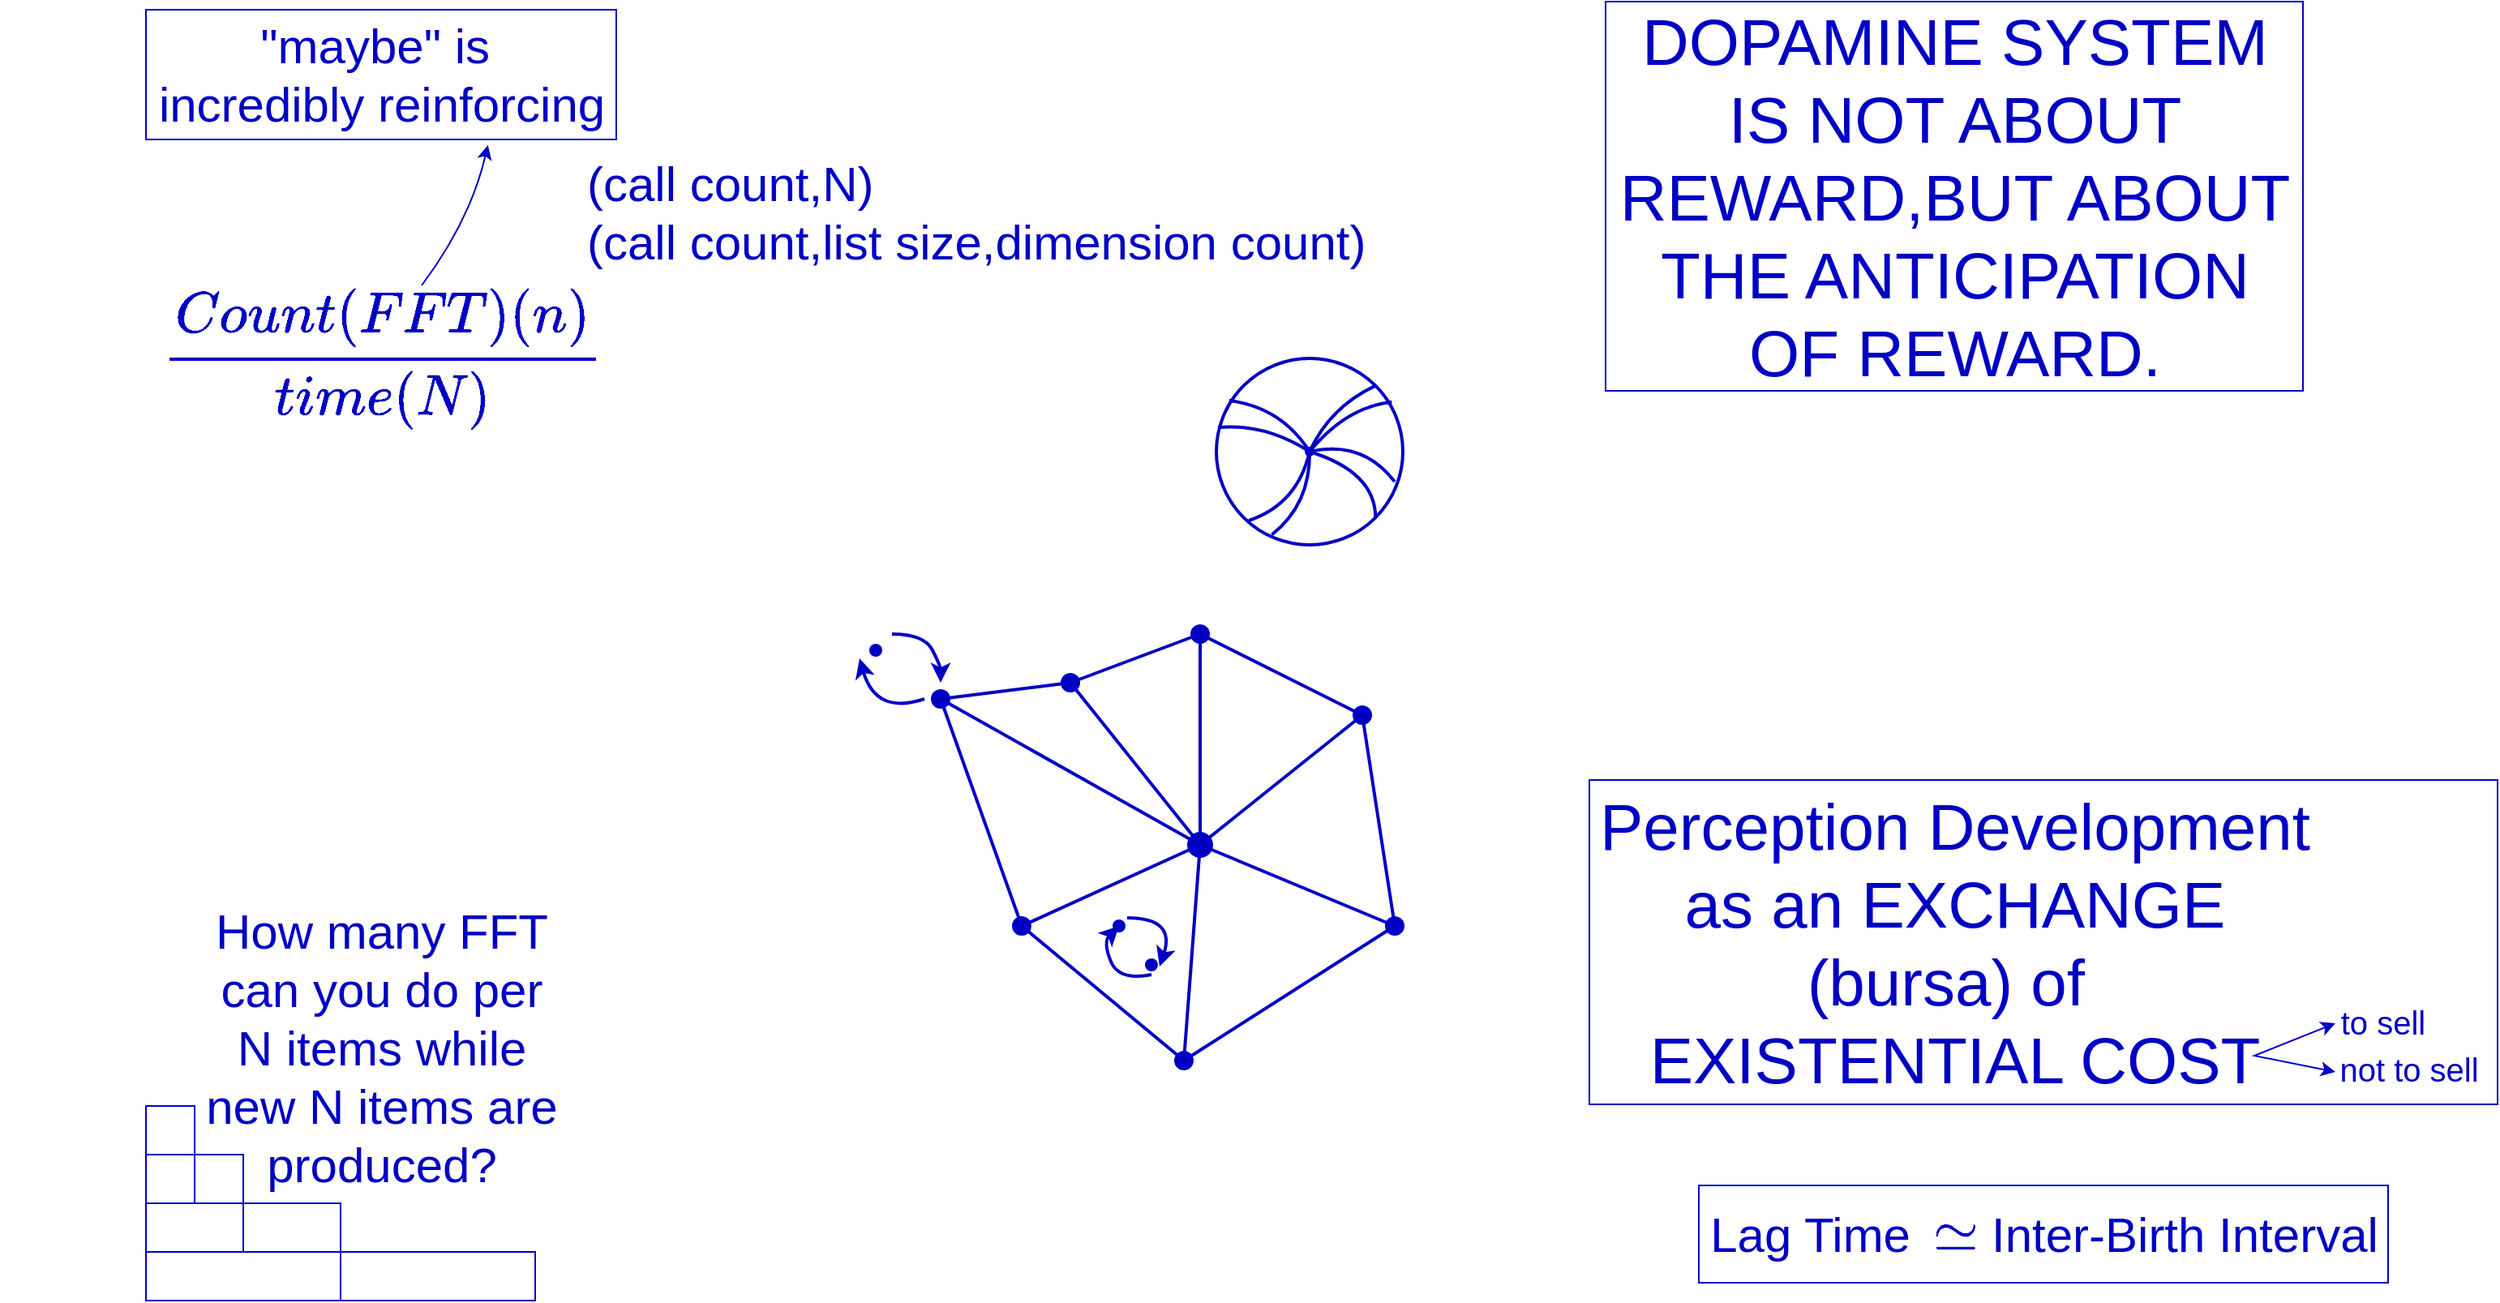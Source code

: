 <mxfile version="17.4.6" type="github">
  <diagram id="RoBzIQtXtCUsn-mwZ1cX" name="Page-1">
    <mxGraphModel dx="1322" dy="510" grid="1" gridSize="10" guides="1" tooltips="1" connect="1" arrows="1" fold="1" page="1" pageScale="1" pageWidth="850" pageHeight="1100" math="1" shadow="0">
      <root>
        <mxCell id="0" />
        <mxCell id="1" parent="0" />
        <mxCell id="5j_AYu3K-I24yh6rI3h--1" value="&lt;font style=&quot;font-size: 40px&quot; color=&quot;#0000c4&quot;&gt;DOPAMINE SYSTEM&lt;br&gt;IS NOT ABOUT&lt;br&gt;REWARD,BUT ABOUT&lt;br&gt;THE ANTICIPATION&lt;br&gt;OF REWARD.&lt;br&gt;&lt;/font&gt;" style="text;html=1;align=center;verticalAlign=middle;resizable=0;points=[];autosize=1;strokeColor=none;fillColor=none;" vertex="1" parent="1">
          <mxGeometry x="250" y="100" width="430" height="120" as="geometry" />
        </mxCell>
        <mxCell id="5j_AYu3K-I24yh6rI3h--2" value="" style="rounded=0;whiteSpace=wrap;html=1;fontSize=40;fontColor=#0000C4;fillColor=none;strokeColor=#0000C4;" vertex="1" parent="1">
          <mxGeometry x="250" y="40" width="430" height="240" as="geometry" />
        </mxCell>
        <mxCell id="5j_AYu3K-I24yh6rI3h--3" value="Perception Development&lt;br&gt;as an EXCHANGE&lt;br&gt;(bursa) of&amp;nbsp;&lt;br&gt;EXISTENTIAL COST" style="text;html=1;align=center;verticalAlign=middle;resizable=0;points=[];autosize=1;strokeColor=none;fillColor=none;fontSize=40;fontColor=#0000C4;" vertex="1" parent="1">
          <mxGeometry x="240" y="520" width="450" height="200" as="geometry" />
        </mxCell>
        <mxCell id="5j_AYu3K-I24yh6rI3h--5" value="to sell" style="text;html=1;align=center;verticalAlign=middle;resizable=0;points=[];autosize=1;strokeColor=none;fillColor=none;fontSize=20;fontColor=#0000C4;" vertex="1" parent="1">
          <mxGeometry x="694" y="654" width="70" height="30" as="geometry" />
        </mxCell>
        <mxCell id="5j_AYu3K-I24yh6rI3h--6" value="not to sell" style="text;html=1;align=center;verticalAlign=middle;resizable=0;points=[];autosize=1;strokeColor=none;fillColor=none;fontSize=20;fontColor=#0000C4;" vertex="1" parent="1">
          <mxGeometry x="695" y="683" width="100" height="30" as="geometry" />
        </mxCell>
        <mxCell id="5j_AYu3K-I24yh6rI3h--7" value="" style="endArrow=classic;startArrow=classic;html=1;rounded=0;fontSize=20;fontColor=#0000C4;strokeColor=#0000C4;" edge="1" parent="1">
          <mxGeometry width="50" height="50" relative="1" as="geometry">
            <mxPoint x="700" y="700" as="sourcePoint" />
            <mxPoint x="700" y="670" as="targetPoint" />
            <Array as="points">
              <mxPoint x="650" y="690" />
            </Array>
          </mxGeometry>
        </mxCell>
        <mxCell id="5j_AYu3K-I24yh6rI3h--8" value="" style="rounded=0;whiteSpace=wrap;html=1;fontSize=20;fontColor=#0000C4;strokeColor=#0000C4;fillColor=none;" vertex="1" parent="1">
          <mxGeometry x="240" y="520" width="560" height="200" as="geometry" />
        </mxCell>
        <mxCell id="5j_AYu3K-I24yh6rI3h--9" value="&lt;span style=&quot;font-size: 30px&quot;&gt;$$\frac{Count(FFT)(n)}{time(N)}$$&lt;/span&gt;" style="text;html=1;align=center;verticalAlign=middle;resizable=0;points=[];autosize=1;strokeColor=none;fillColor=none;fontSize=20;fontColor=#0000C4;" vertex="1" parent="1">
          <mxGeometry x="-740" y="245" width="470" height="30" as="geometry" />
        </mxCell>
        <mxCell id="5j_AYu3K-I24yh6rI3h--10" value="(call count,N)&lt;br&gt;&lt;div&gt;&lt;span&gt;(call count,list size,dimension count)&lt;/span&gt;&lt;/div&gt;" style="text;html=1;align=left;verticalAlign=middle;resizable=0;points=[];autosize=1;strokeColor=none;fillColor=none;fontSize=30;fontColor=#0000C4;" vertex="1" parent="1">
          <mxGeometry x="-380" y="130" width="500" height="80" as="geometry" />
        </mxCell>
        <mxCell id="5j_AYu3K-I24yh6rI3h--11" value="&quot;maybe&quot; is&amp;nbsp;&lt;br&gt;incredibly reinforcing" style="text;html=1;align=center;verticalAlign=middle;resizable=0;points=[];autosize=1;strokeColor=none;fillColor=none;fontSize=30;fontColor=#0000C4;" vertex="1" parent="1">
          <mxGeometry x="-650" y="45" width="290" height="80" as="geometry" />
        </mxCell>
        <mxCell id="5j_AYu3K-I24yh6rI3h--12" value="" style="rounded=0;whiteSpace=wrap;html=1;fontSize=30;fontColor=#0000C4;strokeColor=#0000C4;fillColor=none;" vertex="1" parent="1">
          <mxGeometry x="-650" y="45" width="290" height="80" as="geometry" />
        </mxCell>
        <mxCell id="5j_AYu3K-I24yh6rI3h--13" value="" style="endArrow=classic;html=1;fontSize=30;fontColor=#0000C4;strokeColor=#0000C4;entryX=0.727;entryY=1.043;entryDx=0;entryDy=0;entryPerimeter=0;curved=1;" edge="1" parent="1" target="5j_AYu3K-I24yh6rI3h--12">
          <mxGeometry width="50" height="50" relative="1" as="geometry">
            <mxPoint x="-480" y="215" as="sourcePoint" />
            <mxPoint x="-430" y="165" as="targetPoint" />
            <Array as="points">
              <mxPoint x="-450" y="175" />
            </Array>
          </mxGeometry>
        </mxCell>
        <mxCell id="5j_AYu3K-I24yh6rI3h--14" value="How many FFT&lt;br&gt;can you do per&lt;br&gt;N items while&lt;br&gt;new N items are&lt;br&gt;produced?" style="text;html=1;align=center;verticalAlign=middle;resizable=0;points=[];autosize=1;strokeColor=none;fillColor=none;fontSize=30;fontColor=#0000C4;" vertex="1" parent="1">
          <mxGeometry x="-620" y="590" width="230" height="190" as="geometry" />
        </mxCell>
        <mxCell id="5j_AYu3K-I24yh6rI3h--15" value="" style="rounded=0;whiteSpace=wrap;html=1;fontSize=30;fontColor=#0000C4;strokeColor=#0000C4;fillColor=none;" vertex="1" parent="1">
          <mxGeometry x="-650" y="721" width="30" height="30" as="geometry" />
        </mxCell>
        <mxCell id="5j_AYu3K-I24yh6rI3h--17" value="" style="rounded=0;whiteSpace=wrap;html=1;fontSize=30;fontColor=#0000C4;strokeColor=#0000C4;fillColor=none;" vertex="1" parent="1">
          <mxGeometry x="-650" y="751" width="30" height="30" as="geometry" />
        </mxCell>
        <mxCell id="5j_AYu3K-I24yh6rI3h--18" value="" style="rounded=0;whiteSpace=wrap;html=1;fontSize=30;fontColor=#0000C4;strokeColor=#0000C4;fillColor=none;" vertex="1" parent="1">
          <mxGeometry x="-620" y="751" width="30" height="30" as="geometry" />
        </mxCell>
        <mxCell id="5j_AYu3K-I24yh6rI3h--19" value="" style="rounded=0;whiteSpace=wrap;html=1;fontSize=30;fontColor=#0000C4;strokeColor=#0000C4;fillColor=none;" vertex="1" parent="1">
          <mxGeometry x="-650" y="781" width="60" height="30" as="geometry" />
        </mxCell>
        <mxCell id="5j_AYu3K-I24yh6rI3h--20" value="" style="rounded=0;whiteSpace=wrap;html=1;fontSize=30;fontColor=#0000C4;strokeColor=#0000C4;fillColor=none;" vertex="1" parent="1">
          <mxGeometry x="-590" y="781" width="60" height="30" as="geometry" />
        </mxCell>
        <mxCell id="5j_AYu3K-I24yh6rI3h--21" value="" style="rounded=0;whiteSpace=wrap;html=1;fontSize=30;fontColor=#0000C4;strokeColor=#0000C4;fillColor=none;" vertex="1" parent="1">
          <mxGeometry x="-650" y="811" width="120" height="30" as="geometry" />
        </mxCell>
        <mxCell id="5j_AYu3K-I24yh6rI3h--22" value="" style="rounded=0;whiteSpace=wrap;html=1;fontSize=30;fontColor=#0000C4;strokeColor=#0000C4;fillColor=none;" vertex="1" parent="1">
          <mxGeometry x="-530" y="811" width="120" height="30" as="geometry" />
        </mxCell>
        <mxCell id="5j_AYu3K-I24yh6rI3h--23" value="Lag Time&amp;nbsp; &amp;nbsp; &amp;nbsp; Inter-Birth Interval" style="text;html=1;align=center;verticalAlign=middle;resizable=0;points=[];autosize=1;strokeColor=none;fillColor=none;fontSize=30;fontColor=#0000C4;" vertex="1" parent="1">
          <mxGeometry x="305" y="780" width="430" height="40" as="geometry" />
        </mxCell>
        <mxCell id="5j_AYu3K-I24yh6rI3h--24" value="$$\simeq$$" style="text;html=1;align=center;verticalAlign=middle;resizable=0;points=[];autosize=1;strokeColor=none;fillColor=none;fontSize=30;fontColor=#0000C4;" vertex="1" parent="1">
          <mxGeometry x="380" y="780" width="170" height="40" as="geometry" />
        </mxCell>
        <mxCell id="5j_AYu3K-I24yh6rI3h--25" value="" style="rounded=0;whiteSpace=wrap;html=1;fontSize=30;fontColor=#0000C4;strokeColor=#0000C4;fillColor=none;" vertex="1" parent="1">
          <mxGeometry x="307.5" y="770" width="425" height="60" as="geometry" />
        </mxCell>
        <mxCell id="5j_AYu3K-I24yh6rI3h--26" value="" style="shape=waypoint;sketch=0;fillStyle=solid;size=6;pointerEvents=1;points=[];fillColor=none;resizable=0;rotatable=0;perimeter=centerPerimeter;snapToPoint=1;fontSize=30;fontColor=#0000C4;strokeColor=#0000C4;strokeWidth=6;" vertex="1" parent="1">
          <mxGeometry x="-20" y="540" width="40" height="40" as="geometry" />
        </mxCell>
        <mxCell id="5j_AYu3K-I24yh6rI3h--27" value="" style="shape=waypoint;sketch=0;fillStyle=solid;size=6;pointerEvents=1;points=[];fillColor=none;resizable=0;rotatable=0;perimeter=centerPerimeter;snapToPoint=1;fontSize=30;fontColor=#0000C4;strokeColor=#0000C4;strokeWidth=4;" vertex="1" parent="1">
          <mxGeometry x="-30" y="673" width="40" height="40" as="geometry" />
        </mxCell>
        <mxCell id="5j_AYu3K-I24yh6rI3h--28" value="" style="shape=waypoint;sketch=0;fillStyle=solid;size=6;pointerEvents=1;points=[];fillColor=none;resizable=0;rotatable=0;perimeter=centerPerimeter;snapToPoint=1;fontSize=30;fontColor=#0000C4;strokeColor=#0000C4;strokeWidth=4;" vertex="1" parent="1">
          <mxGeometry x="-20" y="410" width="40" height="40" as="geometry" />
        </mxCell>
        <mxCell id="5j_AYu3K-I24yh6rI3h--29" value="" style="shape=waypoint;sketch=0;fillStyle=solid;size=6;pointerEvents=1;points=[];fillColor=none;resizable=0;rotatable=0;perimeter=centerPerimeter;snapToPoint=1;fontSize=30;fontColor=#0000C4;strokeColor=#0000C4;strokeWidth=4;" vertex="1" parent="1">
          <mxGeometry x="-130" y="590" width="40" height="40" as="geometry" />
        </mxCell>
        <mxCell id="5j_AYu3K-I24yh6rI3h--30" value="" style="shape=waypoint;sketch=0;fillStyle=solid;size=6;pointerEvents=1;points=[];fillColor=none;resizable=0;rotatable=0;perimeter=centerPerimeter;snapToPoint=1;fontSize=30;fontColor=#0000C4;strokeColor=#0000C4;strokeWidth=4;" vertex="1" parent="1">
          <mxGeometry x="-180" y="450" width="40" height="40" as="geometry" />
        </mxCell>
        <mxCell id="5j_AYu3K-I24yh6rI3h--31" value="" style="shape=waypoint;sketch=0;fillStyle=solid;size=6;pointerEvents=1;points=[];fillColor=none;resizable=0;rotatable=0;perimeter=centerPerimeter;snapToPoint=1;fontSize=30;fontColor=#0000C4;strokeColor=#0000C4;strokeWidth=4;" vertex="1" parent="1">
          <mxGeometry x="-100" y="440" width="40" height="40" as="geometry" />
        </mxCell>
        <mxCell id="5j_AYu3K-I24yh6rI3h--32" value="" style="shape=waypoint;sketch=0;fillStyle=solid;size=6;pointerEvents=1;points=[];fillColor=none;resizable=0;rotatable=0;perimeter=centerPerimeter;snapToPoint=1;fontSize=30;fontColor=#0000C4;strokeColor=#0000C4;strokeWidth=4;" vertex="1" parent="1">
          <mxGeometry x="80" y="460" width="40" height="40" as="geometry" />
        </mxCell>
        <mxCell id="5j_AYu3K-I24yh6rI3h--33" value="" style="shape=waypoint;sketch=0;fillStyle=solid;size=6;pointerEvents=1;points=[];fillColor=none;resizable=0;rotatable=0;perimeter=centerPerimeter;snapToPoint=1;fontSize=30;fontColor=#0000C4;strokeColor=#0000C4;strokeWidth=4;" vertex="1" parent="1">
          <mxGeometry x="100" y="590" width="40" height="40" as="geometry" />
        </mxCell>
        <mxCell id="5j_AYu3K-I24yh6rI3h--35" value="" style="endArrow=none;html=1;fontSize=30;fontColor=#0000C4;strokeColor=#0000C4;curved=1;exitX=0.686;exitY=0.514;exitDx=0;exitDy=0;exitPerimeter=0;strokeWidth=2;" edge="1" parent="1" source="5j_AYu3K-I24yh6rI3h--26" target="5j_AYu3K-I24yh6rI3h--27">
          <mxGeometry width="50" height="50" relative="1" as="geometry">
            <mxPoint x="90" y="550" as="sourcePoint" />
            <mxPoint x="140" y="500" as="targetPoint" />
          </mxGeometry>
        </mxCell>
        <mxCell id="5j_AYu3K-I24yh6rI3h--36" value="" style="endArrow=none;html=1;fontSize=30;fontColor=#0000C4;strokeColor=#0000C4;strokeWidth=2;curved=1;" edge="1" parent="1" source="5j_AYu3K-I24yh6rI3h--26" target="5j_AYu3K-I24yh6rI3h--32">
          <mxGeometry width="50" height="50" relative="1" as="geometry">
            <mxPoint x="90" y="550" as="sourcePoint" />
            <mxPoint x="140" y="500" as="targetPoint" />
          </mxGeometry>
        </mxCell>
        <mxCell id="5j_AYu3K-I24yh6rI3h--37" value="" style="endArrow=none;html=1;fontSize=30;fontColor=#0000C4;strokeColor=#0000C4;strokeWidth=2;curved=1;" edge="1" parent="1" source="5j_AYu3K-I24yh6rI3h--26" target="5j_AYu3K-I24yh6rI3h--28">
          <mxGeometry width="50" height="50" relative="1" as="geometry">
            <mxPoint x="90" y="550" as="sourcePoint" />
            <mxPoint x="140" y="500" as="targetPoint" />
          </mxGeometry>
        </mxCell>
        <mxCell id="5j_AYu3K-I24yh6rI3h--38" value="" style="endArrow=none;html=1;fontSize=30;fontColor=#0000C4;strokeColor=#0000C4;strokeWidth=2;curved=1;" edge="1" parent="1" source="5j_AYu3K-I24yh6rI3h--26" target="5j_AYu3K-I24yh6rI3h--33">
          <mxGeometry width="50" height="50" relative="1" as="geometry">
            <mxPoint x="90" y="550" as="sourcePoint" />
            <mxPoint x="140" y="500" as="targetPoint" />
          </mxGeometry>
        </mxCell>
        <mxCell id="5j_AYu3K-I24yh6rI3h--39" value="" style="endArrow=none;html=1;fontSize=30;fontColor=#0000C4;strokeColor=#0000C4;strokeWidth=2;curved=1;exitX=0.472;exitY=0.697;exitDx=0;exitDy=0;exitPerimeter=0;entryX=0.579;entryY=0.603;entryDx=0;entryDy=0;entryPerimeter=0;" edge="1" parent="1" source="5j_AYu3K-I24yh6rI3h--29" target="5j_AYu3K-I24yh6rI3h--26">
          <mxGeometry width="50" height="50" relative="1" as="geometry">
            <mxPoint x="90" y="550" as="sourcePoint" />
            <mxPoint x="140" y="500" as="targetPoint" />
          </mxGeometry>
        </mxCell>
        <mxCell id="5j_AYu3K-I24yh6rI3h--40" value="" style="endArrow=none;html=1;fontSize=30;fontColor=#0000C4;strokeColor=#0000C4;strokeWidth=2;curved=1;" edge="1" parent="1" source="5j_AYu3K-I24yh6rI3h--26" target="5j_AYu3K-I24yh6rI3h--31">
          <mxGeometry width="50" height="50" relative="1" as="geometry">
            <mxPoint x="90" y="550" as="sourcePoint" />
            <mxPoint x="140" y="500" as="targetPoint" />
          </mxGeometry>
        </mxCell>
        <mxCell id="5j_AYu3K-I24yh6rI3h--41" value="" style="endArrow=none;html=1;fontSize=30;fontColor=#0000C4;strokeColor=#0000C4;strokeWidth=2;curved=1;" edge="1" parent="1" source="5j_AYu3K-I24yh6rI3h--26" target="5j_AYu3K-I24yh6rI3h--30">
          <mxGeometry width="50" height="50" relative="1" as="geometry">
            <mxPoint x="90" y="550" as="sourcePoint" />
            <mxPoint x="140" y="500" as="targetPoint" />
          </mxGeometry>
        </mxCell>
        <mxCell id="5j_AYu3K-I24yh6rI3h--42" value="" style="endArrow=none;html=1;fontSize=30;fontColor=#0000C4;strokeColor=#0000C4;strokeWidth=2;curved=1;" edge="1" parent="1" source="5j_AYu3K-I24yh6rI3h--33" target="5j_AYu3K-I24yh6rI3h--32">
          <mxGeometry width="50" height="50" relative="1" as="geometry">
            <mxPoint x="90" y="550" as="sourcePoint" />
            <mxPoint x="140" y="500" as="targetPoint" />
          </mxGeometry>
        </mxCell>
        <mxCell id="5j_AYu3K-I24yh6rI3h--43" value="" style="endArrow=none;html=1;fontSize=30;fontColor=#0000C4;strokeColor=#0000C4;strokeWidth=2;curved=1;" edge="1" parent="1" source="5j_AYu3K-I24yh6rI3h--28" target="5j_AYu3K-I24yh6rI3h--32">
          <mxGeometry width="50" height="50" relative="1" as="geometry">
            <mxPoint x="90" y="550" as="sourcePoint" />
            <mxPoint x="140" y="500" as="targetPoint" />
          </mxGeometry>
        </mxCell>
        <mxCell id="5j_AYu3K-I24yh6rI3h--44" value="" style="endArrow=none;html=1;fontSize=30;fontColor=#0000C4;strokeColor=#0000C4;strokeWidth=2;curved=1;exitX=0.697;exitY=0.464;exitDx=0;exitDy=0;exitPerimeter=0;" edge="1" parent="1" source="5j_AYu3K-I24yh6rI3h--31" target="5j_AYu3K-I24yh6rI3h--28">
          <mxGeometry width="50" height="50" relative="1" as="geometry">
            <mxPoint x="90" y="550" as="sourcePoint" />
            <mxPoint x="140" y="500" as="targetPoint" />
          </mxGeometry>
        </mxCell>
        <mxCell id="5j_AYu3K-I24yh6rI3h--45" value="" style="endArrow=none;html=1;fontSize=30;fontColor=#0000C4;strokeColor=#0000C4;strokeWidth=2;curved=1;" edge="1" parent="1" source="5j_AYu3K-I24yh6rI3h--31" target="5j_AYu3K-I24yh6rI3h--30">
          <mxGeometry width="50" height="50" relative="1" as="geometry">
            <mxPoint x="90" y="550" as="sourcePoint" />
            <mxPoint x="140" y="500" as="targetPoint" />
          </mxGeometry>
        </mxCell>
        <mxCell id="5j_AYu3K-I24yh6rI3h--46" value="" style="endArrow=none;html=1;fontSize=30;fontColor=#0000C4;strokeColor=#0000C4;strokeWidth=2;curved=1;entryX=0.623;entryY=0.68;entryDx=0;entryDy=0;entryPerimeter=0;" edge="1" parent="1" source="5j_AYu3K-I24yh6rI3h--30" target="5j_AYu3K-I24yh6rI3h--29">
          <mxGeometry width="50" height="50" relative="1" as="geometry">
            <mxPoint x="90" y="550" as="sourcePoint" />
            <mxPoint x="140" y="500" as="targetPoint" />
          </mxGeometry>
        </mxCell>
        <mxCell id="5j_AYu3K-I24yh6rI3h--47" value="" style="endArrow=none;html=1;fontSize=30;fontColor=#0000C4;strokeColor=#0000C4;strokeWidth=2;curved=1;" edge="1" parent="1" source="5j_AYu3K-I24yh6rI3h--27" target="5j_AYu3K-I24yh6rI3h--33">
          <mxGeometry width="50" height="50" relative="1" as="geometry">
            <mxPoint x="90" y="550" as="sourcePoint" />
            <mxPoint x="140" y="500" as="targetPoint" />
          </mxGeometry>
        </mxCell>
        <mxCell id="5j_AYu3K-I24yh6rI3h--48" value="" style="endArrow=none;html=1;fontSize=30;fontColor=#0000C4;strokeColor=#0000C4;strokeWidth=2;curved=1;exitX=0.358;exitY=0.521;exitDx=0;exitDy=0;exitPerimeter=0;" edge="1" parent="1" source="5j_AYu3K-I24yh6rI3h--27" target="5j_AYu3K-I24yh6rI3h--29">
          <mxGeometry width="50" height="50" relative="1" as="geometry">
            <mxPoint y="703" as="sourcePoint" />
            <mxPoint x="130" y="620.0" as="targetPoint" />
          </mxGeometry>
        </mxCell>
        <mxCell id="5j_AYu3K-I24yh6rI3h--49" value="" style="shape=waypoint;sketch=0;fillStyle=solid;size=6;pointerEvents=1;points=[];fillColor=none;resizable=0;rotatable=0;perimeter=centerPerimeter;snapToPoint=1;fontSize=30;fontColor=#0000C4;strokeColor=#0000C4;strokeWidth=2;" vertex="1" parent="1">
          <mxGeometry x="-70" y="590" width="40" height="40" as="geometry" />
        </mxCell>
        <mxCell id="5j_AYu3K-I24yh6rI3h--50" value="" style="shape=waypoint;sketch=0;fillStyle=solid;size=6;pointerEvents=1;points=[];fillColor=none;resizable=0;rotatable=0;perimeter=centerPerimeter;snapToPoint=1;fontSize=30;fontColor=#0000C4;strokeColor=#0000C4;strokeWidth=2;" vertex="1" parent="1">
          <mxGeometry x="-50" y="614" width="40" height="40" as="geometry" />
        </mxCell>
        <mxCell id="5j_AYu3K-I24yh6rI3h--51" value="" style="shape=waypoint;sketch=0;fillStyle=solid;size=6;pointerEvents=1;points=[];fillColor=none;resizable=0;rotatable=0;perimeter=centerPerimeter;snapToPoint=1;fontSize=30;fontColor=#0000C4;strokeColor=#0000C4;strokeWidth=2;" vertex="1" parent="1">
          <mxGeometry x="-220" y="420" width="40" height="40" as="geometry" />
        </mxCell>
        <mxCell id="5j_AYu3K-I24yh6rI3h--52" value="" style="endArrow=classic;html=1;fontSize=30;fontColor=#0000C4;strokeColor=#0000C4;strokeWidth=2;curved=1;" edge="1" parent="1">
          <mxGeometry width="50" height="50" relative="1" as="geometry">
            <mxPoint x="-190" y="430" as="sourcePoint" />
            <mxPoint x="-160" y="460" as="targetPoint" />
            <Array as="points">
              <mxPoint x="-170" y="430" />
              <mxPoint x="-160" y="450" />
            </Array>
          </mxGeometry>
        </mxCell>
        <mxCell id="5j_AYu3K-I24yh6rI3h--53" value="" style="endArrow=classic;html=1;fontSize=30;fontColor=#0000C4;strokeColor=#0000C4;strokeWidth=2;curved=1;" edge="1" parent="1">
          <mxGeometry width="50" height="50" relative="1" as="geometry">
            <mxPoint x="-170" y="470" as="sourcePoint" />
            <mxPoint x="-210" y="445" as="targetPoint" />
            <Array as="points">
              <mxPoint x="-200" y="480" />
            </Array>
          </mxGeometry>
        </mxCell>
        <mxCell id="5j_AYu3K-I24yh6rI3h--54" value="" style="endArrow=classic;html=1;fontSize=30;fontColor=#0000C4;strokeColor=#0000C4;strokeWidth=2;curved=1;" edge="1" parent="1">
          <mxGeometry width="50" height="50" relative="1" as="geometry">
            <mxPoint x="-45" y="605" as="sourcePoint" />
            <mxPoint x="-25" y="635" as="targetPoint" />
            <Array as="points">
              <mxPoint x="-15" y="605" />
            </Array>
          </mxGeometry>
        </mxCell>
        <mxCell id="5j_AYu3K-I24yh6rI3h--55" value="" style="endArrow=classic;html=1;fontSize=30;fontColor=#0000C4;strokeColor=#0000C4;strokeWidth=2;curved=1;" edge="1" parent="1" target="5j_AYu3K-I24yh6rI3h--49">
          <mxGeometry width="50" height="50" relative="1" as="geometry">
            <mxPoint x="-30" y="640" as="sourcePoint" />
            <mxPoint x="-60" y="620" as="targetPoint" />
            <Array as="points">
              <mxPoint x="-50" y="644" />
              <mxPoint x="-60" y="620" />
            </Array>
          </mxGeometry>
        </mxCell>
        <mxCell id="5j_AYu3K-I24yh6rI3h--56" value="" style="ellipse;whiteSpace=wrap;html=1;aspect=fixed;fontSize=30;fontColor=#0000C4;strokeColor=#0000C4;strokeWidth=2;fillColor=none;" vertex="1" parent="1">
          <mxGeometry x="10" y="260" width="115" height="115" as="geometry" />
        </mxCell>
        <mxCell id="5j_AYu3K-I24yh6rI3h--57" value="" style="shape=waypoint;sketch=0;fillStyle=solid;size=6;pointerEvents=1;points=[];fillColor=none;resizable=0;rotatable=0;perimeter=centerPerimeter;snapToPoint=1;fontSize=30;fontColor=#0000C4;strokeColor=#0000C4;strokeWidth=1;" vertex="1" parent="1">
          <mxGeometry x="47.5" y="297.5" width="40" height="40" as="geometry" />
        </mxCell>
        <mxCell id="5j_AYu3K-I24yh6rI3h--58" value="" style="endArrow=none;html=1;fontSize=30;fontColor=#0000C4;strokeColor=#0000C4;strokeWidth=2;curved=1;" edge="1" parent="1" target="5j_AYu3K-I24yh6rI3h--57">
          <mxGeometry width="50" height="50" relative="1" as="geometry">
            <mxPoint x="30" y="360" as="sourcePoint" />
            <mxPoint x="30" y="390" as="targetPoint" />
            <Array as="points">
              <mxPoint x="60" y="350" />
            </Array>
          </mxGeometry>
        </mxCell>
        <mxCell id="5j_AYu3K-I24yh6rI3h--59" value="" style="endArrow=none;html=1;fontSize=30;fontColor=#0000C4;strokeColor=#0000C4;strokeWidth=2;curved=1;exitX=0.298;exitY=0.945;exitDx=0;exitDy=0;exitPerimeter=0;" edge="1" parent="1" source="5j_AYu3K-I24yh6rI3h--56" target="5j_AYu3K-I24yh6rI3h--57">
          <mxGeometry width="50" height="50" relative="1" as="geometry">
            <mxPoint x="50" y="370" as="sourcePoint" />
            <mxPoint x="77.5" y="327.5" as="targetPoint" />
            <Array as="points">
              <mxPoint x="68" y="350" />
            </Array>
          </mxGeometry>
        </mxCell>
        <mxCell id="5j_AYu3K-I24yh6rI3h--60" value="" style="endArrow=none;html=1;fontSize=30;fontColor=#0000C4;strokeColor=#0000C4;strokeWidth=2;curved=1;entryX=0.452;entryY=0.47;entryDx=0;entryDy=0;entryPerimeter=0;exitX=0.01;exitY=0.37;exitDx=0;exitDy=0;exitPerimeter=0;" edge="1" parent="1" source="5j_AYu3K-I24yh6rI3h--56" target="5j_AYu3K-I24yh6rI3h--57">
          <mxGeometry width="50" height="50" relative="1" as="geometry">
            <mxPoint x="-20" y="440" as="sourcePoint" />
            <mxPoint x="30" y="390" as="targetPoint" />
            <Array as="points">
              <mxPoint x="40" y="300" />
            </Array>
          </mxGeometry>
        </mxCell>
        <mxCell id="5j_AYu3K-I24yh6rI3h--61" value="" style="endArrow=none;html=1;fontSize=30;fontColor=#0000C4;strokeColor=#0000C4;strokeWidth=2;curved=1;entryX=0.541;entryY=0.411;entryDx=0;entryDy=0;entryPerimeter=0;exitX=0.069;exitY=0.226;exitDx=0;exitDy=0;exitPerimeter=0;" edge="1" parent="1" source="5j_AYu3K-I24yh6rI3h--56" target="5j_AYu3K-I24yh6rI3h--57">
          <mxGeometry width="50" height="50" relative="1" as="geometry">
            <mxPoint x="20.0" y="290.0" as="sourcePoint" />
            <mxPoint x="76.35" y="304.95" as="targetPoint" />
            <Array as="points">
              <mxPoint x="50" y="290" />
            </Array>
          </mxGeometry>
        </mxCell>
        <mxCell id="5j_AYu3K-I24yh6rI3h--62" value="" style="endArrow=none;html=1;fontSize=30;fontColor=#0000C4;strokeColor=#0000C4;strokeWidth=2;curved=1;exitX=1;exitY=0;exitDx=0;exitDy=0;" edge="1" parent="1" source="5j_AYu3K-I24yh6rI3h--56" target="5j_AYu3K-I24yh6rI3h--57">
          <mxGeometry width="50" height="50" relative="1" as="geometry">
            <mxPoint x="-20" y="440" as="sourcePoint" />
            <mxPoint x="30" y="390" as="targetPoint" />
            <Array as="points">
              <mxPoint x="80" y="290" />
            </Array>
          </mxGeometry>
        </mxCell>
        <mxCell id="5j_AYu3K-I24yh6rI3h--63" value="" style="endArrow=none;html=1;fontSize=30;fontColor=#0000C4;strokeColor=#0000C4;strokeWidth=2;curved=1;exitX=1;exitY=0;exitDx=0;exitDy=0;" edge="1" parent="1" target="5j_AYu3K-I24yh6rI3h--57">
          <mxGeometry width="50" height="50" relative="1" as="geometry">
            <mxPoint x="118.159" y="286.841" as="sourcePoint" />
            <mxPoint x="77.5" y="327.5" as="targetPoint" />
            <Array as="points">
              <mxPoint x="90" y="290" />
            </Array>
          </mxGeometry>
        </mxCell>
        <mxCell id="5j_AYu3K-I24yh6rI3h--64" value="" style="endArrow=none;html=1;fontSize=30;fontColor=#0000C4;strokeColor=#0000C4;strokeWidth=2;curved=1;" edge="1" parent="1" target="5j_AYu3K-I24yh6rI3h--57">
          <mxGeometry width="50" height="50" relative="1" as="geometry">
            <mxPoint x="120" y="336" as="sourcePoint" />
            <mxPoint x="30" y="390" as="targetPoint" />
            <Array as="points">
              <mxPoint x="100" y="310" />
            </Array>
          </mxGeometry>
        </mxCell>
        <mxCell id="5j_AYu3K-I24yh6rI3h--66" value="" style="endArrow=none;html=1;fontSize=30;fontColor=#0000C4;strokeColor=#0000C4;strokeWidth=2;curved=1;exitX=1;exitY=1;exitDx=0;exitDy=0;" edge="1" parent="1" source="5j_AYu3K-I24yh6rI3h--56" target="5j_AYu3K-I24yh6rI3h--57">
          <mxGeometry width="50" height="50" relative="1" as="geometry">
            <mxPoint x="-20" y="440" as="sourcePoint" />
            <mxPoint x="30" y="390" as="targetPoint" />
            <Array as="points">
              <mxPoint x="108" y="330" />
            </Array>
          </mxGeometry>
        </mxCell>
      </root>
    </mxGraphModel>
  </diagram>
</mxfile>
